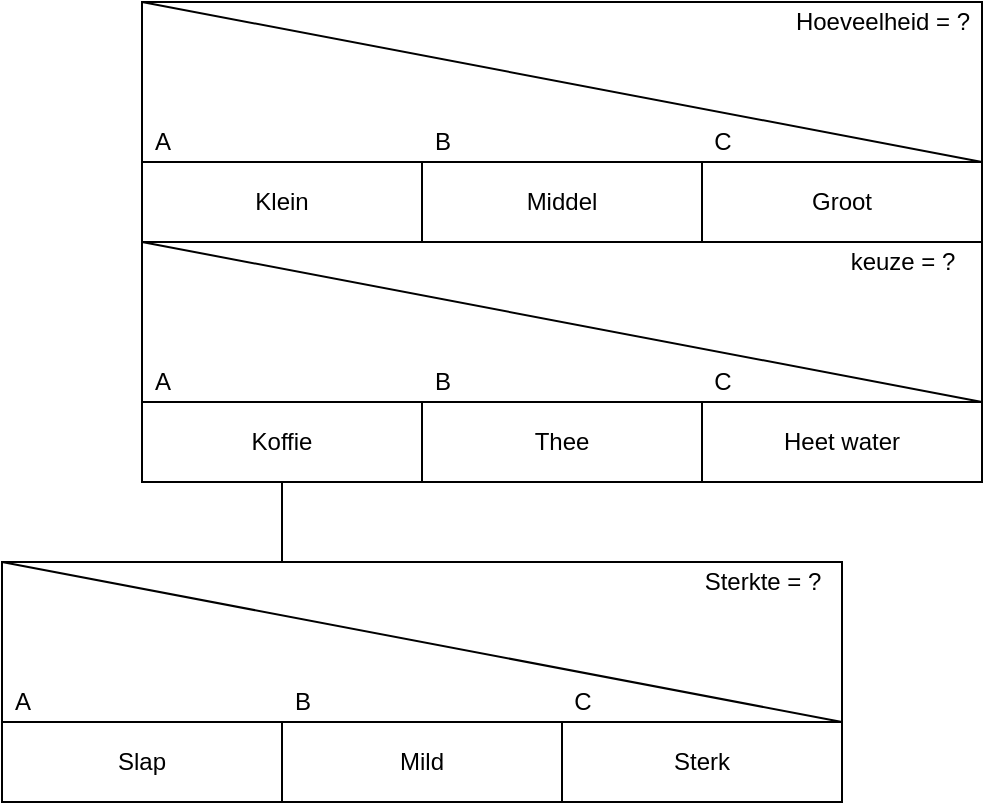 <mxfile>
    <diagram id="8-XGwj-1RCfjC3azTc9w" name="Page-1">
        <mxGraphModel dx="1154" dy="777" grid="1" gridSize="10" guides="1" tooltips="1" connect="1" arrows="1" fold="1" page="1" pageScale="1" pageWidth="850" pageHeight="1100" math="0" shadow="0">
            <root>
                <mxCell id="0"/>
                <mxCell id="1" parent="0"/>
                <mxCell id="3" value="" style="rounded=0;whiteSpace=wrap;html=1;" vertex="1" parent="1">
                    <mxGeometry x="240" y="190" width="420" height="80" as="geometry"/>
                </mxCell>
                <mxCell id="4" value="Koffie" style="rounded=0;whiteSpace=wrap;html=1;" vertex="1" parent="1">
                    <mxGeometry x="240" y="270" width="140" height="40" as="geometry"/>
                </mxCell>
                <mxCell id="5" value="Thee" style="rounded=0;whiteSpace=wrap;html=1;" vertex="1" parent="1">
                    <mxGeometry x="380" y="270" width="140" height="40" as="geometry"/>
                </mxCell>
                <mxCell id="6" value="Heet water" style="rounded=0;whiteSpace=wrap;html=1;" vertex="1" parent="1">
                    <mxGeometry x="520" y="270" width="140" height="40" as="geometry"/>
                </mxCell>
                <mxCell id="7" value="" style="endArrow=none;html=1;entryX=0;entryY=0;entryDx=0;entryDy=0;exitX=1;exitY=0;exitDx=0;exitDy=0;" edge="1" parent="1" source="6" target="3">
                    <mxGeometry width="50" height="50" relative="1" as="geometry">
                        <mxPoint x="530" y="450" as="sourcePoint"/>
                        <mxPoint x="580" y="400" as="targetPoint"/>
                    </mxGeometry>
                </mxCell>
                <mxCell id="8" value="A" style="text;html=1;align=center;verticalAlign=middle;resizable=0;points=[];autosize=1;strokeColor=none;fillColor=none;" vertex="1" parent="1">
                    <mxGeometry x="240" y="250" width="20" height="20" as="geometry"/>
                </mxCell>
                <mxCell id="9" value="B" style="text;html=1;align=center;verticalAlign=middle;resizable=0;points=[];autosize=1;strokeColor=none;fillColor=none;" vertex="1" parent="1">
                    <mxGeometry x="380" y="250" width="20" height="20" as="geometry"/>
                </mxCell>
                <mxCell id="10" value="C" style="text;html=1;align=center;verticalAlign=middle;resizable=0;points=[];autosize=1;strokeColor=none;fillColor=none;" vertex="1" parent="1">
                    <mxGeometry x="520" y="250" width="20" height="20" as="geometry"/>
                </mxCell>
                <mxCell id="11" value="keuze = ?" style="text;html=1;align=center;verticalAlign=middle;resizable=0;points=[];autosize=1;strokeColor=none;fillColor=none;" vertex="1" parent="1">
                    <mxGeometry x="585" y="190" width="70" height="20" as="geometry"/>
                </mxCell>
                <mxCell id="12" value="" style="endArrow=none;html=1;entryX=0.5;entryY=1;entryDx=0;entryDy=0;" edge="1" parent="1" target="4">
                    <mxGeometry width="50" height="50" relative="1" as="geometry">
                        <mxPoint x="310" y="350" as="sourcePoint"/>
                        <mxPoint x="530" y="170" as="targetPoint"/>
                    </mxGeometry>
                </mxCell>
                <mxCell id="13" value="" style="rounded=0;whiteSpace=wrap;html=1;" vertex="1" parent="1">
                    <mxGeometry x="170" y="350" width="420" height="80" as="geometry"/>
                </mxCell>
                <mxCell id="14" value="Slap" style="rounded=0;whiteSpace=wrap;html=1;" vertex="1" parent="1">
                    <mxGeometry x="170" y="430" width="140" height="40" as="geometry"/>
                </mxCell>
                <mxCell id="15" value="Mild" style="rounded=0;whiteSpace=wrap;html=1;" vertex="1" parent="1">
                    <mxGeometry x="310" y="430" width="140" height="40" as="geometry"/>
                </mxCell>
                <mxCell id="16" value="Sterk" style="rounded=0;whiteSpace=wrap;html=1;" vertex="1" parent="1">
                    <mxGeometry x="450" y="430" width="140" height="40" as="geometry"/>
                </mxCell>
                <mxCell id="17" value="" style="endArrow=none;html=1;entryX=0;entryY=0;entryDx=0;entryDy=0;exitX=1;exitY=0;exitDx=0;exitDy=0;" edge="1" parent="1" source="16" target="13">
                    <mxGeometry width="50" height="50" relative="1" as="geometry">
                        <mxPoint x="460" y="610" as="sourcePoint"/>
                        <mxPoint x="510" y="560" as="targetPoint"/>
                    </mxGeometry>
                </mxCell>
                <mxCell id="18" value="A" style="text;html=1;align=center;verticalAlign=middle;resizable=0;points=[];autosize=1;strokeColor=none;fillColor=none;" vertex="1" parent="1">
                    <mxGeometry x="170" y="410" width="20" height="20" as="geometry"/>
                </mxCell>
                <mxCell id="19" value="B" style="text;html=1;align=center;verticalAlign=middle;resizable=0;points=[];autosize=1;strokeColor=none;fillColor=none;" vertex="1" parent="1">
                    <mxGeometry x="310" y="410" width="20" height="20" as="geometry"/>
                </mxCell>
                <mxCell id="20" value="C" style="text;html=1;align=center;verticalAlign=middle;resizable=0;points=[];autosize=1;strokeColor=none;fillColor=none;" vertex="1" parent="1">
                    <mxGeometry x="450" y="410" width="20" height="20" as="geometry"/>
                </mxCell>
                <mxCell id="21" value="Sterkte = ?" style="text;html=1;align=center;verticalAlign=middle;resizable=0;points=[];autosize=1;strokeColor=none;fillColor=none;" vertex="1" parent="1">
                    <mxGeometry x="515" y="350" width="70" height="20" as="geometry"/>
                </mxCell>
                <mxCell id="22" value="" style="rounded=0;whiteSpace=wrap;html=1;" vertex="1" parent="1">
                    <mxGeometry x="240" y="70" width="420" height="80" as="geometry"/>
                </mxCell>
                <mxCell id="23" value="Klein" style="rounded=0;whiteSpace=wrap;html=1;" vertex="1" parent="1">
                    <mxGeometry x="240" y="150" width="140" height="40" as="geometry"/>
                </mxCell>
                <mxCell id="24" value="Middel" style="rounded=0;whiteSpace=wrap;html=1;" vertex="1" parent="1">
                    <mxGeometry x="380" y="150" width="140" height="40" as="geometry"/>
                </mxCell>
                <mxCell id="25" value="Groot" style="rounded=0;whiteSpace=wrap;html=1;" vertex="1" parent="1">
                    <mxGeometry x="520" y="150" width="140" height="40" as="geometry"/>
                </mxCell>
                <mxCell id="26" value="" style="endArrow=none;html=1;entryX=0;entryY=0;entryDx=0;entryDy=0;exitX=1;exitY=0;exitDx=0;exitDy=0;" edge="1" parent="1" source="25" target="22">
                    <mxGeometry width="50" height="50" relative="1" as="geometry">
                        <mxPoint x="530" y="330" as="sourcePoint"/>
                        <mxPoint x="580" y="280" as="targetPoint"/>
                    </mxGeometry>
                </mxCell>
                <mxCell id="27" value="A" style="text;html=1;align=center;verticalAlign=middle;resizable=0;points=[];autosize=1;strokeColor=none;fillColor=none;" vertex="1" parent="1">
                    <mxGeometry x="240" y="130" width="20" height="20" as="geometry"/>
                </mxCell>
                <mxCell id="28" value="B" style="text;html=1;align=center;verticalAlign=middle;resizable=0;points=[];autosize=1;strokeColor=none;fillColor=none;" vertex="1" parent="1">
                    <mxGeometry x="380" y="130" width="20" height="20" as="geometry"/>
                </mxCell>
                <mxCell id="29" value="C" style="text;html=1;align=center;verticalAlign=middle;resizable=0;points=[];autosize=1;strokeColor=none;fillColor=none;" vertex="1" parent="1">
                    <mxGeometry x="520" y="130" width="20" height="20" as="geometry"/>
                </mxCell>
                <mxCell id="30" value="Hoeveelheid = ?" style="text;html=1;align=center;verticalAlign=middle;resizable=0;points=[];autosize=1;strokeColor=none;fillColor=none;" vertex="1" parent="1">
                    <mxGeometry x="560" y="70" width="100" height="20" as="geometry"/>
                </mxCell>
            </root>
        </mxGraphModel>
    </diagram>
</mxfile>